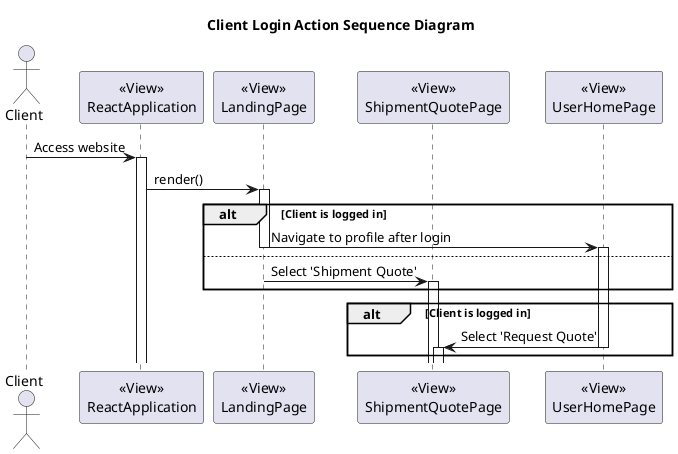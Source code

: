 @startuml
title Client Login Action Sequence Diagram

actor Client

participant ReactApplication as "<<View>>\nReactApplication"
participant LandingPage as "<<View>>\nLandingPage"
participant ShipmentQuotePage as "<<View>>\nShipmentQuotePage"
participant UserHomePage as "<<View>>\nUserHomePage"

Client -> ReactApplication : Access website
activate ReactApplication

ReactApplication -> LandingPage : render()
activate LandingPage

alt Client is logged in
    LandingPage -> UserHomePage : Navigate to profile after login
    deactivate LandingPage
    activate UserHomePage
else
    LandingPage -> ShipmentQuotePage : Select 'Shipment Quote'
    deactivate LandingPage
    activate ShipmentQuotePage
end

alt Client is logged in
    UserHomePage -> ShipmentQuotePage : Select 'Request Quote'
    deactivate UserHomePage
    activate ShipmentQuotePage
end
@enduml